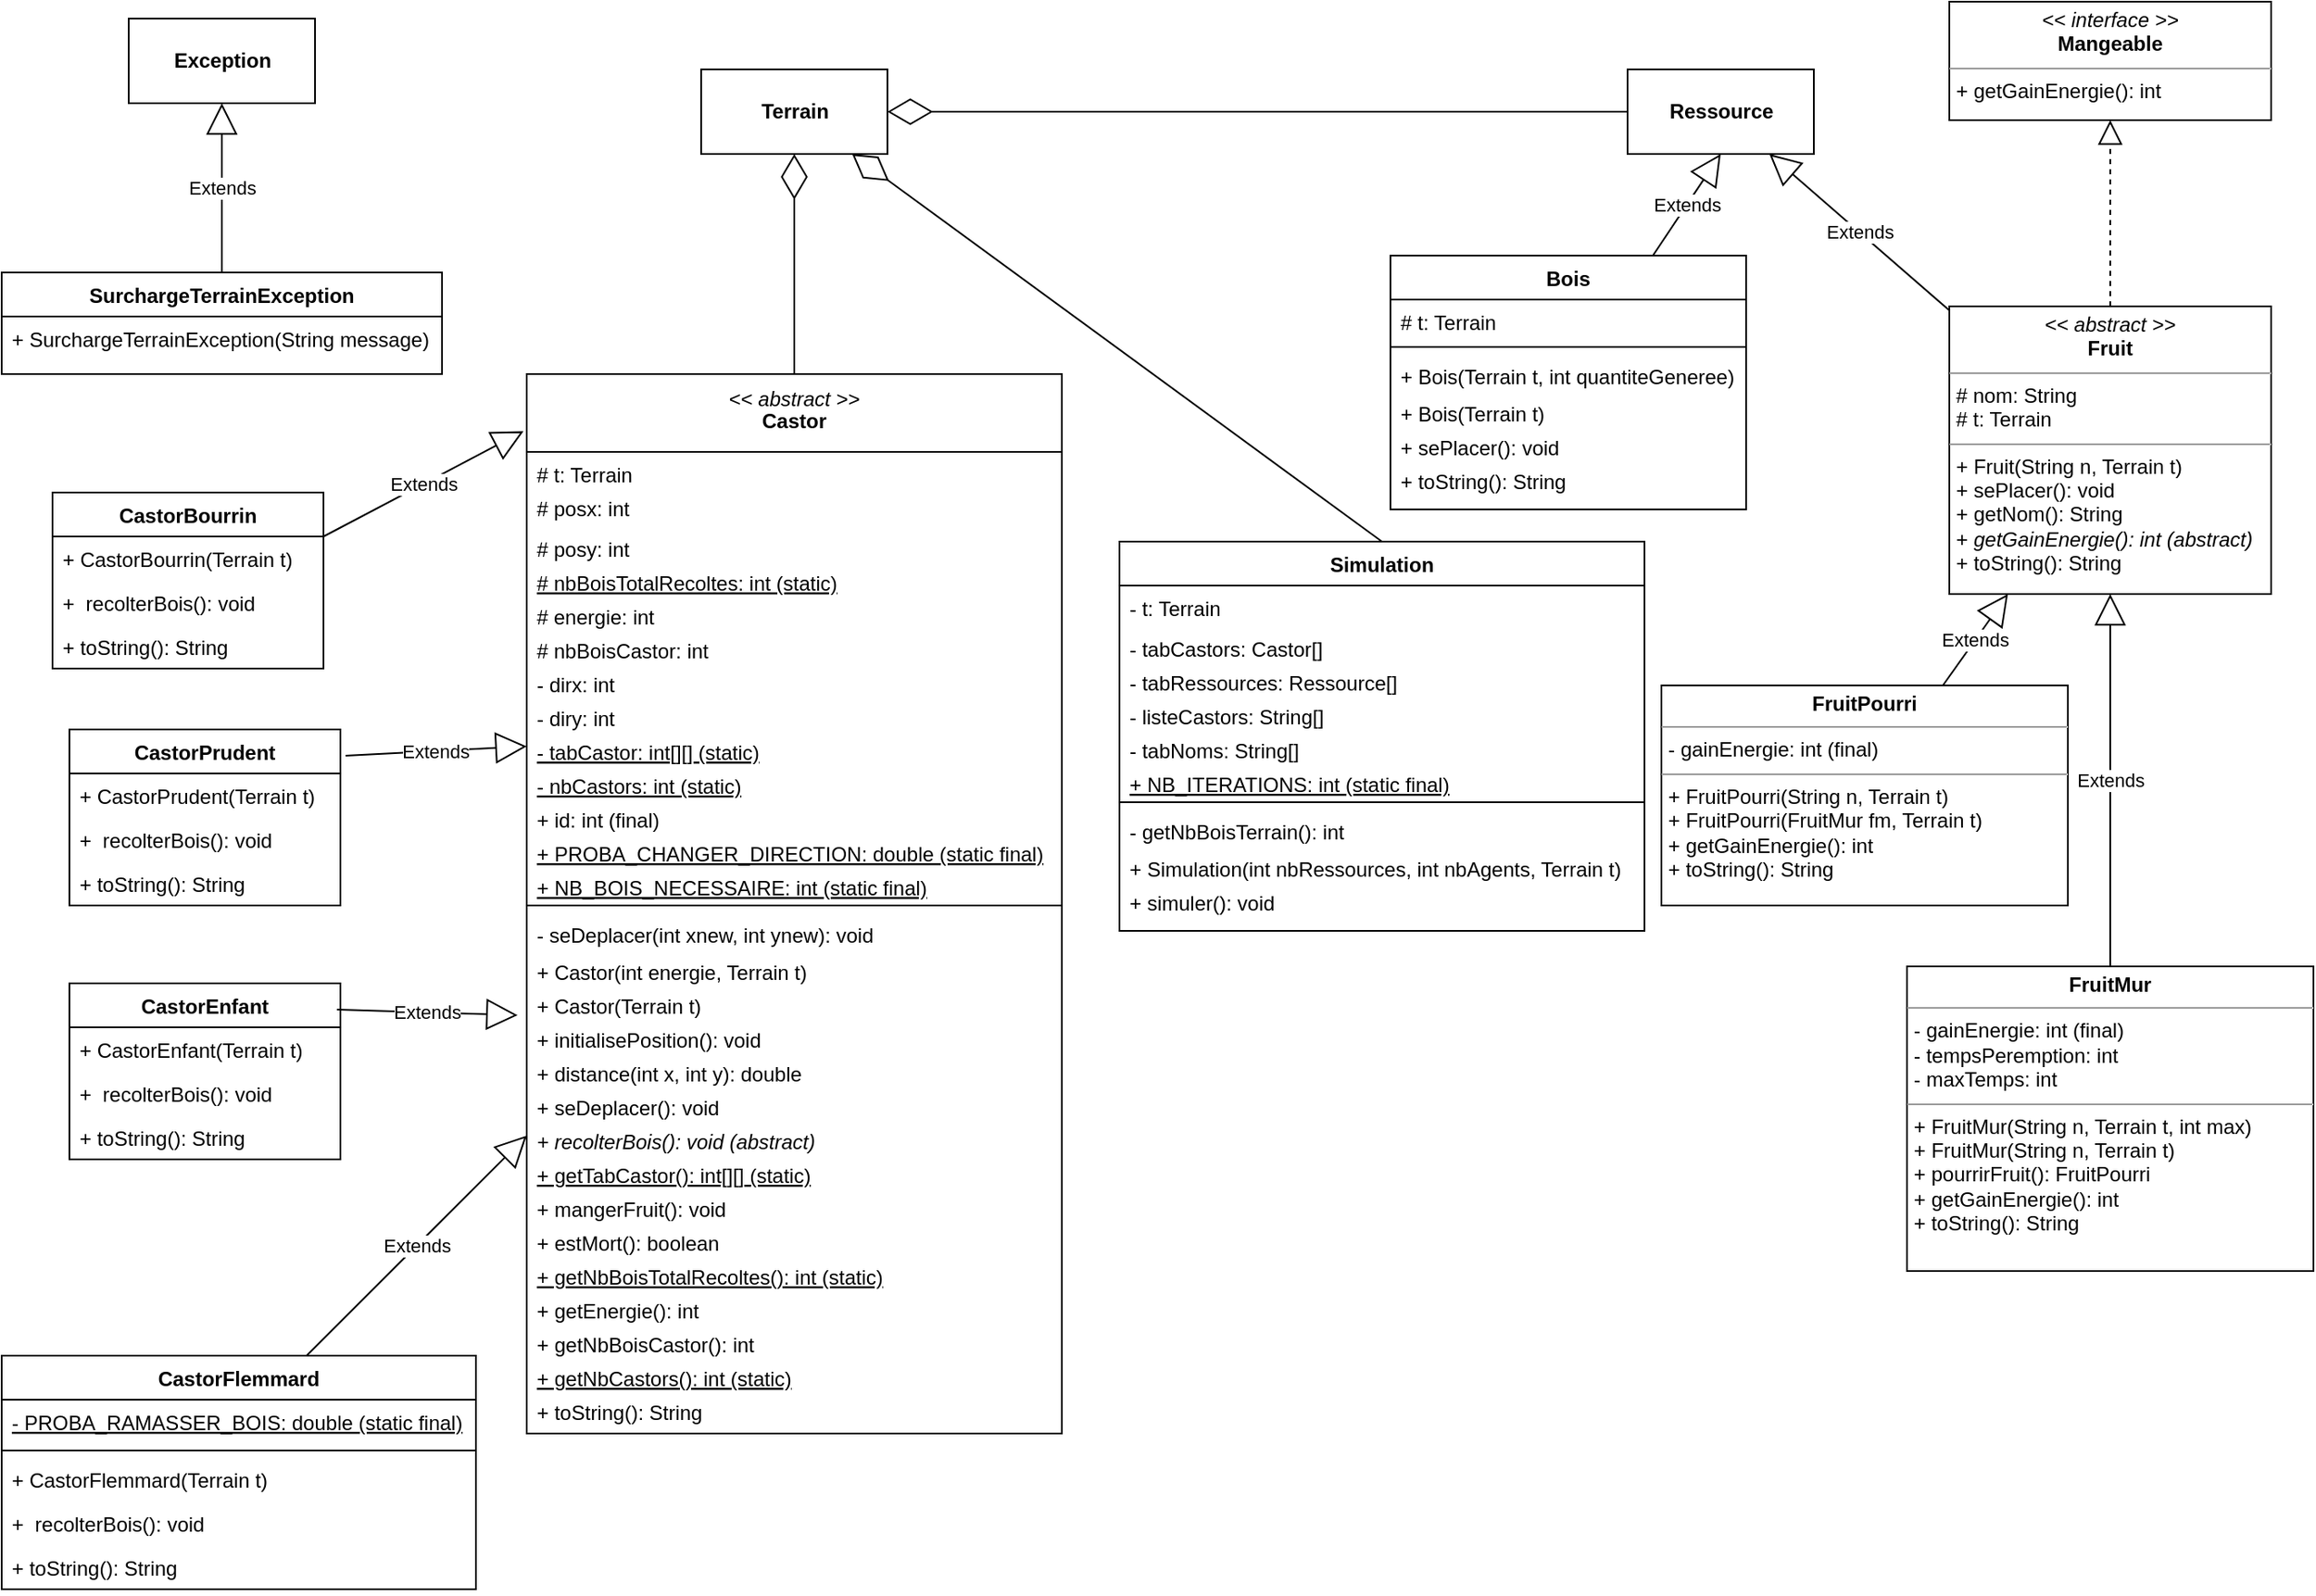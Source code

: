 <mxfile version="20.6.2" type="device"><diagram id="C5RBs43oDa-KdzZeNtuy" name="Page-1"><mxGraphModel dx="1977" dy="797" grid="1" gridSize="10" guides="1" tooltips="1" connect="1" arrows="1" fold="1" page="1" pageScale="1" pageWidth="827" pageHeight="1169" math="0" shadow="0"><root><mxCell id="WIyWlLk6GJQsqaUBKTNV-0"/><mxCell id="WIyWlLk6GJQsqaUBKTNV-1" parent="WIyWlLk6GJQsqaUBKTNV-0"/><mxCell id="1Zo0diz5R-fAuQn_fg98-1" value="&lt;b&gt;Terrain&lt;/b&gt;" style="html=1;" parent="WIyWlLk6GJQsqaUBKTNV-1" vertex="1"><mxGeometry x="433" y="90" width="110" height="50" as="geometry"/></mxCell><mxCell id="1Zo0diz5R-fAuQn_fg98-2" value="&lt;b&gt;Ressource&lt;/b&gt;" style="html=1;" parent="WIyWlLk6GJQsqaUBKTNV-1" vertex="1"><mxGeometry x="980" y="90" width="110" height="50" as="geometry"/></mxCell><mxCell id="1Zo0diz5R-fAuQn_fg98-3" value="&lt;b&gt;Exception&lt;/b&gt;" style="html=1;" parent="WIyWlLk6GJQsqaUBKTNV-1" vertex="1"><mxGeometry x="95" y="60" width="110" height="50" as="geometry"/></mxCell><mxCell id="1Zo0diz5R-fAuQn_fg98-5" value="SurchargeTerrainException" style="swimlane;fontStyle=1;align=center;verticalAlign=top;childLayout=stackLayout;horizontal=1;startSize=26;horizontalStack=0;resizeParent=1;resizeParentMax=0;resizeLast=0;collapsible=1;marginBottom=0;" parent="WIyWlLk6GJQsqaUBKTNV-1" vertex="1"><mxGeometry x="20" y="210" width="260" height="60" as="geometry"/></mxCell><mxCell id="1Zo0diz5R-fAuQn_fg98-8" value="+ SurchargeTerrainException(String message)" style="text;strokeColor=none;fillColor=none;align=left;verticalAlign=top;spacingLeft=4;spacingRight=4;overflow=hidden;rotatable=0;points=[[0,0.5],[1,0.5]];portConstraint=eastwest;" parent="1Zo0diz5R-fAuQn_fg98-5" vertex="1"><mxGeometry y="26" width="260" height="34" as="geometry"/></mxCell><mxCell id="1Zo0diz5R-fAuQn_fg98-9" value="Extends" style="endArrow=block;endSize=16;endFill=0;html=1;rounded=0;" parent="WIyWlLk6GJQsqaUBKTNV-1" target="1Zo0diz5R-fAuQn_fg98-3" edge="1"><mxGeometry width="160" relative="1" as="geometry"><mxPoint x="150" y="210" as="sourcePoint"/><mxPoint x="380" y="160" as="targetPoint"/></mxGeometry></mxCell><mxCell id="1Zo0diz5R-fAuQn_fg98-10" value="Castor" style="swimlane;fontStyle=1;align=center;verticalAlign=middle;childLayout=stackLayout;horizontal=1;startSize=46;horizontalStack=0;resizeParent=1;resizeParentMax=0;resizeLast=0;collapsible=1;marginBottom=0;fontSize=12;spacingTop=8;" parent="WIyWlLk6GJQsqaUBKTNV-1" vertex="1"><mxGeometry x="330" y="270" width="316" height="626" as="geometry"/></mxCell><mxCell id="1Zo0diz5R-fAuQn_fg98-19" value="# t: Terrain" style="text;strokeColor=none;fillColor=none;align=left;verticalAlign=top;spacingLeft=4;spacingRight=4;overflow=hidden;rotatable=0;points=[[0,0.5],[1,0.5]];portConstraint=eastwest;" parent="1Zo0diz5R-fAuQn_fg98-10" vertex="1"><mxGeometry y="46" width="316" height="20" as="geometry"/></mxCell><mxCell id="1Zo0diz5R-fAuQn_fg98-11" value="# posx: int" style="text;strokeColor=none;fillColor=none;align=left;verticalAlign=top;spacingLeft=4;spacingRight=4;overflow=hidden;rotatable=0;points=[[0,0.5],[1,0.5]];portConstraint=eastwest;" parent="1Zo0diz5R-fAuQn_fg98-10" vertex="1"><mxGeometry y="66" width="316" height="24" as="geometry"/></mxCell><mxCell id="1Zo0diz5R-fAuQn_fg98-14" value="# posy: int" style="text;strokeColor=none;fillColor=none;align=left;verticalAlign=top;spacingLeft=4;spacingRight=4;overflow=hidden;rotatable=0;points=[[0,0.5],[1,0.5]];portConstraint=eastwest;" parent="1Zo0diz5R-fAuQn_fg98-10" vertex="1"><mxGeometry y="90" width="316" height="20" as="geometry"/></mxCell><mxCell id="1Zo0diz5R-fAuQn_fg98-23" value="# nbBoisTotalRecoltes: int (static)" style="text;strokeColor=none;fillColor=none;align=left;verticalAlign=top;spacingLeft=4;spacingRight=4;overflow=hidden;rotatable=0;points=[[0,0.5],[1,0.5]];portConstraint=eastwest;fontStyle=4" parent="1Zo0diz5R-fAuQn_fg98-10" vertex="1"><mxGeometry y="110" width="316" height="20" as="geometry"/></mxCell><mxCell id="1Zo0diz5R-fAuQn_fg98-24" value="# energie: int" style="text;strokeColor=none;fillColor=none;align=left;verticalAlign=top;spacingLeft=4;spacingRight=4;overflow=hidden;rotatable=0;points=[[0,0.5],[1,0.5]];portConstraint=eastwest;" parent="1Zo0diz5R-fAuQn_fg98-10" vertex="1"><mxGeometry y="130" width="316" height="20" as="geometry"/></mxCell><mxCell id="1Zo0diz5R-fAuQn_fg98-25" value="# nbBoisCastor: int" style="text;strokeColor=none;fillColor=none;align=left;verticalAlign=top;spacingLeft=4;spacingRight=4;overflow=hidden;rotatable=0;points=[[0,0.5],[1,0.5]];portConstraint=eastwest;" parent="1Zo0diz5R-fAuQn_fg98-10" vertex="1"><mxGeometry y="150" width="316" height="20" as="geometry"/></mxCell><mxCell id="1Zo0diz5R-fAuQn_fg98-16" value="- dirx: int" style="text;strokeColor=none;fillColor=none;align=left;verticalAlign=top;spacingLeft=4;spacingRight=4;overflow=hidden;rotatable=0;points=[[0,0.5],[1,0.5]];portConstraint=eastwest;" parent="1Zo0diz5R-fAuQn_fg98-10" vertex="1"><mxGeometry y="170" width="316" height="20" as="geometry"/></mxCell><mxCell id="1Zo0diz5R-fAuQn_fg98-15" value="- diry: int" style="text;strokeColor=none;fillColor=none;align=left;verticalAlign=top;spacingLeft=4;spacingRight=4;overflow=hidden;rotatable=0;points=[[0,0.5],[1,0.5]];portConstraint=eastwest;" parent="1Zo0diz5R-fAuQn_fg98-10" vertex="1"><mxGeometry y="190" width="316" height="20" as="geometry"/></mxCell><mxCell id="1Zo0diz5R-fAuQn_fg98-20" value="- tabCastor: int[][] (static)" style="text;strokeColor=none;fillColor=none;align=left;verticalAlign=top;spacingLeft=4;spacingRight=4;overflow=hidden;rotatable=0;points=[[0,0.5],[1,0.5]];portConstraint=eastwest;fontStyle=4" parent="1Zo0diz5R-fAuQn_fg98-10" vertex="1"><mxGeometry y="210" width="316" height="20" as="geometry"/></mxCell><mxCell id="1Zo0diz5R-fAuQn_fg98-21" value="- nbCastors: int (static)" style="text;strokeColor=none;fillColor=none;align=left;verticalAlign=top;spacingLeft=4;spacingRight=4;overflow=hidden;rotatable=0;points=[[0,0.5],[1,0.5]];portConstraint=eastwest;fontStyle=4" parent="1Zo0diz5R-fAuQn_fg98-10" vertex="1"><mxGeometry y="230" width="316" height="20" as="geometry"/></mxCell><mxCell id="1Zo0diz5R-fAuQn_fg98-17" value="+ id: int (final)" style="text;strokeColor=none;fillColor=none;align=left;verticalAlign=top;spacingLeft=4;spacingRight=4;overflow=hidden;rotatable=0;points=[[0,0.5],[1,0.5]];portConstraint=eastwest;" parent="1Zo0diz5R-fAuQn_fg98-10" vertex="1"><mxGeometry y="250" width="316" height="20" as="geometry"/></mxCell><mxCell id="1Zo0diz5R-fAuQn_fg98-18" value="+ PROBA_CHANGER_DIRECTION: double (static final)" style="text;strokeColor=none;fillColor=none;align=left;verticalAlign=top;spacingLeft=4;spacingRight=4;overflow=hidden;rotatable=0;points=[[0,0.5],[1,0.5]];portConstraint=eastwest;fontStyle=4" parent="1Zo0diz5R-fAuQn_fg98-10" vertex="1"><mxGeometry y="270" width="316" height="20" as="geometry"/></mxCell><mxCell id="1Zo0diz5R-fAuQn_fg98-22" value="+ NB_BOIS_NECESSAIRE: int (static final)" style="text;strokeColor=none;fillColor=none;align=left;verticalAlign=top;spacingLeft=4;spacingRight=4;overflow=hidden;rotatable=0;points=[[0,0.5],[1,0.5]];portConstraint=eastwest;fontStyle=4" parent="1Zo0diz5R-fAuQn_fg98-10" vertex="1"><mxGeometry y="290" width="316" height="20" as="geometry"/></mxCell><mxCell id="1Zo0diz5R-fAuQn_fg98-12" value="" style="line;strokeWidth=1;fillColor=none;align=left;verticalAlign=middle;spacingTop=-1;spacingLeft=3;spacingRight=3;rotatable=0;labelPosition=right;points=[];portConstraint=eastwest;strokeColor=inherit;" parent="1Zo0diz5R-fAuQn_fg98-10" vertex="1"><mxGeometry y="310" width="316" height="8" as="geometry"/></mxCell><mxCell id="1Zo0diz5R-fAuQn_fg98-30" value="- seDeplacer(int xnew, int ynew): void" style="text;strokeColor=none;fillColor=none;align=left;verticalAlign=top;spacingLeft=4;spacingRight=4;overflow=hidden;rotatable=0;points=[[0,0.5],[1,0.5]];portConstraint=eastwest;" parent="1Zo0diz5R-fAuQn_fg98-10" vertex="1"><mxGeometry y="318" width="316" height="22" as="geometry"/></mxCell><mxCell id="1Zo0diz5R-fAuQn_fg98-13" value="+ Castor(int energie, Terrain t)" style="text;strokeColor=none;fillColor=none;align=left;verticalAlign=top;spacingLeft=4;spacingRight=4;overflow=hidden;rotatable=0;points=[[0,0.5],[1,0.5]];portConstraint=eastwest;" parent="1Zo0diz5R-fAuQn_fg98-10" vertex="1"><mxGeometry y="340" width="316" height="20" as="geometry"/></mxCell><mxCell id="1Zo0diz5R-fAuQn_fg98-26" value="+ Castor(Terrain t)" style="text;strokeColor=none;fillColor=none;align=left;verticalAlign=top;spacingLeft=4;spacingRight=4;overflow=hidden;rotatable=0;points=[[0,0.5],[1,0.5]];portConstraint=eastwest;" parent="1Zo0diz5R-fAuQn_fg98-10" vertex="1"><mxGeometry y="360" width="316" height="20" as="geometry"/></mxCell><mxCell id="1Zo0diz5R-fAuQn_fg98-27" value="+ initialisePosition(): void" style="text;strokeColor=none;fillColor=none;align=left;verticalAlign=top;spacingLeft=4;spacingRight=4;overflow=hidden;rotatable=0;points=[[0,0.5],[1,0.5]];portConstraint=eastwest;" parent="1Zo0diz5R-fAuQn_fg98-10" vertex="1"><mxGeometry y="380" width="316" height="20" as="geometry"/></mxCell><mxCell id="1Zo0diz5R-fAuQn_fg98-28" value="+ distance(int x, int y): double" style="text;strokeColor=none;fillColor=none;align=left;verticalAlign=top;spacingLeft=4;spacingRight=4;overflow=hidden;rotatable=0;points=[[0,0.5],[1,0.5]];portConstraint=eastwest;" parent="1Zo0diz5R-fAuQn_fg98-10" vertex="1"><mxGeometry y="400" width="316" height="20" as="geometry"/></mxCell><mxCell id="1Zo0diz5R-fAuQn_fg98-29" value="+ seDeplacer(): void" style="text;strokeColor=none;fillColor=none;align=left;verticalAlign=top;spacingLeft=4;spacingRight=4;overflow=hidden;rotatable=0;points=[[0,0.5],[1,0.5]];portConstraint=eastwest;" parent="1Zo0diz5R-fAuQn_fg98-10" vertex="1"><mxGeometry y="420" width="316" height="20" as="geometry"/></mxCell><mxCell id="1Zo0diz5R-fAuQn_fg98-31" value="+ recolterBois(): void (abstract)" style="text;strokeColor=none;fillColor=none;align=left;verticalAlign=top;spacingLeft=4;spacingRight=4;overflow=hidden;rotatable=0;points=[[0,0.5],[1,0.5]];portConstraint=eastwest;fontStyle=2" parent="1Zo0diz5R-fAuQn_fg98-10" vertex="1"><mxGeometry y="440" width="316" height="20" as="geometry"/></mxCell><mxCell id="1Zo0diz5R-fAuQn_fg98-33" value="+ getTabCastor(): int[][] (static)" style="text;strokeColor=none;fillColor=none;align=left;verticalAlign=top;spacingLeft=4;spacingRight=4;overflow=hidden;rotatable=0;points=[[0,0.5],[1,0.5]];portConstraint=eastwest;fontStyle=4" parent="1Zo0diz5R-fAuQn_fg98-10" vertex="1"><mxGeometry y="460" width="316" height="20" as="geometry"/></mxCell><mxCell id="1Zo0diz5R-fAuQn_fg98-34" value="+ mangerFruit(): void" style="text;strokeColor=none;fillColor=none;align=left;verticalAlign=top;spacingLeft=4;spacingRight=4;overflow=hidden;rotatable=0;points=[[0,0.5],[1,0.5]];portConstraint=eastwest;" parent="1Zo0diz5R-fAuQn_fg98-10" vertex="1"><mxGeometry y="480" width="316" height="20" as="geometry"/></mxCell><mxCell id="1Zo0diz5R-fAuQn_fg98-35" value="+ estMort(): boolean" style="text;strokeColor=none;fillColor=none;align=left;verticalAlign=top;spacingLeft=4;spacingRight=4;overflow=hidden;rotatable=0;points=[[0,0.5],[1,0.5]];portConstraint=eastwest;" parent="1Zo0diz5R-fAuQn_fg98-10" vertex="1"><mxGeometry y="500" width="316" height="20" as="geometry"/></mxCell><mxCell id="1Zo0diz5R-fAuQn_fg98-36" value="+ getNbBoisTotalRecoltes(): int (static)" style="text;strokeColor=none;fillColor=none;align=left;verticalAlign=top;spacingLeft=4;spacingRight=4;overflow=hidden;rotatable=0;points=[[0,0.5],[1,0.5]];portConstraint=eastwest;fontStyle=4" parent="1Zo0diz5R-fAuQn_fg98-10" vertex="1"><mxGeometry y="520" width="316" height="20" as="geometry"/></mxCell><mxCell id="1Zo0diz5R-fAuQn_fg98-37" value="+ getEnergie(): int" style="text;strokeColor=none;fillColor=none;align=left;verticalAlign=top;spacingLeft=4;spacingRight=4;overflow=hidden;rotatable=0;points=[[0,0.5],[1,0.5]];portConstraint=eastwest;" parent="1Zo0diz5R-fAuQn_fg98-10" vertex="1"><mxGeometry y="540" width="316" height="20" as="geometry"/></mxCell><mxCell id="1Zo0diz5R-fAuQn_fg98-38" value="+ getNbBoisCastor(): int" style="text;strokeColor=none;fillColor=none;align=left;verticalAlign=top;spacingLeft=4;spacingRight=4;overflow=hidden;rotatable=0;points=[[0,0.5],[1,0.5]];portConstraint=eastwest;" parent="1Zo0diz5R-fAuQn_fg98-10" vertex="1"><mxGeometry y="560" width="316" height="20" as="geometry"/></mxCell><mxCell id="1Zo0diz5R-fAuQn_fg98-39" value="+ getNbCastors(): int (static)" style="text;strokeColor=none;fillColor=none;align=left;verticalAlign=top;spacingLeft=4;spacingRight=4;overflow=hidden;rotatable=0;points=[[0,0.5],[1,0.5]];portConstraint=eastwest;fontStyle=4" parent="1Zo0diz5R-fAuQn_fg98-10" vertex="1"><mxGeometry y="580" width="316" height="20" as="geometry"/></mxCell><mxCell id="1Zo0diz5R-fAuQn_fg98-40" value="+ toString(): String" style="text;strokeColor=none;fillColor=none;align=left;verticalAlign=top;spacingLeft=4;spacingRight=4;overflow=hidden;rotatable=0;points=[[0,0.5],[1,0.5]];portConstraint=eastwest;" parent="1Zo0diz5R-fAuQn_fg98-10" vertex="1"><mxGeometry y="600" width="316" height="26" as="geometry"/></mxCell><mxCell id="1Zo0diz5R-fAuQn_fg98-41" value="" style="endArrow=diamondThin;endFill=0;endSize=24;html=1;rounded=0;exitX=0.5;exitY=0;exitDx=0;exitDy=0;" parent="WIyWlLk6GJQsqaUBKTNV-1" source="1Zo0diz5R-fAuQn_fg98-10" target="1Zo0diz5R-fAuQn_fg98-1" edge="1"><mxGeometry width="160" relative="1" as="geometry"><mxPoint x="240" y="290" as="sourcePoint"/><mxPoint x="380" y="240" as="targetPoint"/></mxGeometry></mxCell><mxCell id="1Zo0diz5R-fAuQn_fg98-42" value="" style="endArrow=diamondThin;endFill=0;endSize=24;html=1;rounded=0;entryX=1;entryY=0.5;entryDx=0;entryDy=0;exitX=0;exitY=0.5;exitDx=0;exitDy=0;" parent="WIyWlLk6GJQsqaUBKTNV-1" source="1Zo0diz5R-fAuQn_fg98-2" target="1Zo0diz5R-fAuQn_fg98-1" edge="1"><mxGeometry width="160" relative="1" as="geometry"><mxPoint x="240" y="290" as="sourcePoint"/><mxPoint x="400" y="290" as="targetPoint"/></mxGeometry></mxCell><mxCell id="1Zo0diz5R-fAuQn_fg98-43" value="CastorBourrin" style="swimlane;fontStyle=1;align=center;verticalAlign=top;childLayout=stackLayout;horizontal=1;startSize=26;horizontalStack=0;resizeParent=1;resizeParentMax=0;resizeLast=0;collapsible=1;marginBottom=0;" parent="WIyWlLk6GJQsqaUBKTNV-1" vertex="1"><mxGeometry x="50" y="340" width="160" height="104" as="geometry"/></mxCell><mxCell id="1Zo0diz5R-fAuQn_fg98-46" value="+ CastorBourrin(Terrain t)" style="text;strokeColor=none;fillColor=none;align=left;verticalAlign=top;spacingLeft=4;spacingRight=4;overflow=hidden;rotatable=0;points=[[0,0.5],[1,0.5]];portConstraint=eastwest;" parent="1Zo0diz5R-fAuQn_fg98-43" vertex="1"><mxGeometry y="26" width="160" height="26" as="geometry"/></mxCell><mxCell id="6KdmG15Sy4bw0DYWTzus-16" value="+  recolterBois(): void" style="text;strokeColor=none;fillColor=none;align=left;verticalAlign=top;spacingLeft=4;spacingRight=4;overflow=hidden;rotatable=0;points=[[0,0.5],[1,0.5]];portConstraint=eastwest;" vertex="1" parent="1Zo0diz5R-fAuQn_fg98-43"><mxGeometry y="52" width="160" height="26" as="geometry"/></mxCell><mxCell id="6KdmG15Sy4bw0DYWTzus-17" value="+ toString(): String" style="text;strokeColor=none;fillColor=none;align=left;verticalAlign=top;spacingLeft=4;spacingRight=4;overflow=hidden;rotatable=0;points=[[0,0.5],[1,0.5]];portConstraint=eastwest;" vertex="1" parent="1Zo0diz5R-fAuQn_fg98-43"><mxGeometry y="78" width="160" height="26" as="geometry"/></mxCell><mxCell id="1Zo0diz5R-fAuQn_fg98-47" value="CastorPrudent" style="swimlane;fontStyle=1;align=center;verticalAlign=top;childLayout=stackLayout;horizontal=1;startSize=26;horizontalStack=0;resizeParent=1;resizeParentMax=0;resizeLast=0;collapsible=1;marginBottom=0;" parent="WIyWlLk6GJQsqaUBKTNV-1" vertex="1"><mxGeometry x="60" y="480" width="160" height="104" as="geometry"/></mxCell><mxCell id="1Zo0diz5R-fAuQn_fg98-50" value="+ CastorPrudent(Terrain t)" style="text;strokeColor=none;fillColor=none;align=left;verticalAlign=top;spacingLeft=4;spacingRight=4;overflow=hidden;rotatable=0;points=[[0,0.5],[1,0.5]];portConstraint=eastwest;" parent="1Zo0diz5R-fAuQn_fg98-47" vertex="1"><mxGeometry y="26" width="160" height="26" as="geometry"/></mxCell><mxCell id="6KdmG15Sy4bw0DYWTzus-19" value="+  recolterBois(): void" style="text;strokeColor=none;fillColor=none;align=left;verticalAlign=top;spacingLeft=4;spacingRight=4;overflow=hidden;rotatable=0;points=[[0,0.5],[1,0.5]];portConstraint=eastwest;" vertex="1" parent="1Zo0diz5R-fAuQn_fg98-47"><mxGeometry y="52" width="160" height="26" as="geometry"/></mxCell><mxCell id="6KdmG15Sy4bw0DYWTzus-20" value="+ toString(): String" style="text;strokeColor=none;fillColor=none;align=left;verticalAlign=top;spacingLeft=4;spacingRight=4;overflow=hidden;rotatable=0;points=[[0,0.5],[1,0.5]];portConstraint=eastwest;" vertex="1" parent="1Zo0diz5R-fAuQn_fg98-47"><mxGeometry y="78" width="160" height="26" as="geometry"/></mxCell><mxCell id="1Zo0diz5R-fAuQn_fg98-51" value="CastorFlemmard" style="swimlane;fontStyle=1;align=center;verticalAlign=top;childLayout=stackLayout;horizontal=1;startSize=26;horizontalStack=0;resizeParent=1;resizeParentMax=0;resizeLast=0;collapsible=1;marginBottom=0;" parent="WIyWlLk6GJQsqaUBKTNV-1" vertex="1"><mxGeometry x="20" y="850" width="280" height="138" as="geometry"/></mxCell><mxCell id="1Zo0diz5R-fAuQn_fg98-52" value="- PROBA_RAMASSER_BOIS: double (static final)" style="text;strokeColor=none;fillColor=none;align=left;verticalAlign=top;spacingLeft=4;spacingRight=4;overflow=hidden;rotatable=0;points=[[0,0.5],[1,0.5]];portConstraint=eastwest;fontStyle=4" parent="1Zo0diz5R-fAuQn_fg98-51" vertex="1"><mxGeometry y="26" width="280" height="26" as="geometry"/></mxCell><mxCell id="1Zo0diz5R-fAuQn_fg98-53" value="" style="line;strokeWidth=1;fillColor=none;align=left;verticalAlign=middle;spacingTop=-1;spacingLeft=3;spacingRight=3;rotatable=0;labelPosition=right;points=[];portConstraint=eastwest;strokeColor=inherit;" parent="1Zo0diz5R-fAuQn_fg98-51" vertex="1"><mxGeometry y="52" width="280" height="8" as="geometry"/></mxCell><mxCell id="1Zo0diz5R-fAuQn_fg98-54" value="+ CastorFlemmard(Terrain t)" style="text;strokeColor=none;fillColor=none;align=left;verticalAlign=top;spacingLeft=4;spacingRight=4;overflow=hidden;rotatable=0;points=[[0,0.5],[1,0.5]];portConstraint=eastwest;" parent="1Zo0diz5R-fAuQn_fg98-51" vertex="1"><mxGeometry y="60" width="280" height="26" as="geometry"/></mxCell><mxCell id="6KdmG15Sy4bw0DYWTzus-22" value="+  recolterBois(): void" style="text;strokeColor=none;fillColor=none;align=left;verticalAlign=top;spacingLeft=4;spacingRight=4;overflow=hidden;rotatable=0;points=[[0,0.5],[1,0.5]];portConstraint=eastwest;" vertex="1" parent="1Zo0diz5R-fAuQn_fg98-51"><mxGeometry y="86" width="280" height="26" as="geometry"/></mxCell><mxCell id="6KdmG15Sy4bw0DYWTzus-23" value="+ toString(): String" style="text;strokeColor=none;fillColor=none;align=left;verticalAlign=top;spacingLeft=4;spacingRight=4;overflow=hidden;rotatable=0;points=[[0,0.5],[1,0.5]];portConstraint=eastwest;" vertex="1" parent="1Zo0diz5R-fAuQn_fg98-51"><mxGeometry y="112" width="280" height="26" as="geometry"/></mxCell><mxCell id="1Zo0diz5R-fAuQn_fg98-55" value="CastorEnfant" style="swimlane;fontStyle=1;align=center;verticalAlign=top;childLayout=stackLayout;horizontal=1;startSize=26;horizontalStack=0;resizeParent=1;resizeParentMax=0;resizeLast=0;collapsible=1;marginBottom=0;" parent="WIyWlLk6GJQsqaUBKTNV-1" vertex="1"><mxGeometry x="60" y="630" width="160" height="104" as="geometry"/></mxCell><mxCell id="1Zo0diz5R-fAuQn_fg98-58" value="+ CastorEnfant(Terrain t)" style="text;strokeColor=none;fillColor=none;align=left;verticalAlign=top;spacingLeft=4;spacingRight=4;overflow=hidden;rotatable=0;points=[[0,0.5],[1,0.5]];portConstraint=eastwest;" parent="1Zo0diz5R-fAuQn_fg98-55" vertex="1"><mxGeometry y="26" width="160" height="26" as="geometry"/></mxCell><mxCell id="6KdmG15Sy4bw0DYWTzus-24" value="+  recolterBois(): void" style="text;strokeColor=none;fillColor=none;align=left;verticalAlign=top;spacingLeft=4;spacingRight=4;overflow=hidden;rotatable=0;points=[[0,0.5],[1,0.5]];portConstraint=eastwest;" vertex="1" parent="1Zo0diz5R-fAuQn_fg98-55"><mxGeometry y="52" width="160" height="26" as="geometry"/></mxCell><mxCell id="6KdmG15Sy4bw0DYWTzus-25" value="+ toString(): String" style="text;strokeColor=none;fillColor=none;align=left;verticalAlign=top;spacingLeft=4;spacingRight=4;overflow=hidden;rotatable=0;points=[[0,0.5],[1,0.5]];portConstraint=eastwest;" vertex="1" parent="1Zo0diz5R-fAuQn_fg98-55"><mxGeometry y="78" width="160" height="26" as="geometry"/></mxCell><mxCell id="1Zo0diz5R-fAuQn_fg98-59" value="Extends" style="endArrow=block;endSize=16;endFill=0;html=1;rounded=0;exitX=1;exitY=0.25;exitDx=0;exitDy=0;entryX=-0.006;entryY=0.054;entryDx=0;entryDy=0;entryPerimeter=0;" parent="WIyWlLk6GJQsqaUBKTNV-1" source="1Zo0diz5R-fAuQn_fg98-43" edge="1" target="1Zo0diz5R-fAuQn_fg98-10"><mxGeometry width="160" relative="1" as="geometry"><mxPoint x="370" y="990" as="sourcePoint"/><mxPoint x="330" y="1050" as="targetPoint"/></mxGeometry></mxCell><mxCell id="1Zo0diz5R-fAuQn_fg98-60" value="Extends" style="endArrow=block;endSize=16;endFill=0;html=1;rounded=0;exitX=1.019;exitY=0.149;exitDx=0;exitDy=0;entryX=0;entryY=0.5;entryDx=0;entryDy=0;exitPerimeter=0;" parent="WIyWlLk6GJQsqaUBKTNV-1" source="1Zo0diz5R-fAuQn_fg98-47" target="1Zo0diz5R-fAuQn_fg98-20" edge="1"><mxGeometry width="160" relative="1" as="geometry"><mxPoint x="370" y="990" as="sourcePoint"/><mxPoint x="530" y="990" as="targetPoint"/></mxGeometry></mxCell><mxCell id="1Zo0diz5R-fAuQn_fg98-61" value="Extends" style="endArrow=block;endSize=16;endFill=0;html=1;rounded=0;entryX=0;entryY=0.5;entryDx=0;entryDy=0;exitX=0.643;exitY=0;exitDx=0;exitDy=0;exitPerimeter=0;" parent="WIyWlLk6GJQsqaUBKTNV-1" source="1Zo0diz5R-fAuQn_fg98-51" target="1Zo0diz5R-fAuQn_fg98-31" edge="1"><mxGeometry width="160" relative="1" as="geometry"><mxPoint x="300" y="910" as="sourcePoint"/><mxPoint x="530" y="990" as="targetPoint"/></mxGeometry></mxCell><mxCell id="1Zo0diz5R-fAuQn_fg98-62" value="Extends" style="endArrow=block;endSize=16;endFill=0;html=1;rounded=0;exitX=0.987;exitY=0.149;exitDx=0;exitDy=0;exitPerimeter=0;entryX=-0.017;entryY=-0.058;entryDx=0;entryDy=0;entryPerimeter=0;" parent="WIyWlLk6GJQsqaUBKTNV-1" source="1Zo0diz5R-fAuQn_fg98-55" target="1Zo0diz5R-fAuQn_fg98-27" edge="1"><mxGeometry width="160" relative="1" as="geometry"><mxPoint x="370" y="990" as="sourcePoint"/><mxPoint x="530" y="990" as="targetPoint"/></mxGeometry></mxCell><mxCell id="1Zo0diz5R-fAuQn_fg98-65" value="&lt;p style=&quot;margin:0px;margin-top:4px;text-align:center;&quot;&gt;&lt;i&gt;&amp;lt;&amp;lt; abstract &amp;gt;&amp;gt;&lt;/i&gt;&lt;br&gt;&lt;b&gt;Fruit&lt;/b&gt;&lt;/p&gt;&lt;hr size=&quot;1&quot;&gt;&lt;p style=&quot;margin:0px;margin-left:4px;&quot;&gt;# nom: String&lt;br&gt;# t: Terrain&lt;/p&gt;&lt;hr size=&quot;1&quot;&gt;&lt;p style=&quot;margin:0px;margin-left:4px;&quot;&gt;+ Fruit(String n, Terrain t)&lt;br&gt;+ sePlacer(): void&lt;/p&gt;&lt;p style=&quot;margin:0px;margin-left:4px;&quot;&gt;+ getNom(): String&lt;/p&gt;&lt;p style=&quot;margin:0px;margin-left:4px;&quot;&gt;+&amp;nbsp;&lt;i&gt;getGainEnergie(): int (abstract)&lt;/i&gt;&lt;/p&gt;&lt;p style=&quot;margin:0px;margin-left:4px;&quot;&gt;+ toString(): String&lt;i&gt;&lt;br&gt;&lt;/i&gt;&lt;/p&gt;" style="verticalAlign=top;align=left;overflow=fill;fontSize=12;fontFamily=Helvetica;html=1;" parent="WIyWlLk6GJQsqaUBKTNV-1" vertex="1"><mxGeometry x="1170" y="230" width="190" height="170" as="geometry"/></mxCell><mxCell id="1Zo0diz5R-fAuQn_fg98-67" value="&lt;p style=&quot;margin:0px;margin-top:4px;text-align:center;&quot;&gt;&lt;b&gt;FruitMur&lt;/b&gt;&lt;/p&gt;&lt;hr size=&quot;1&quot;&gt;&lt;p style=&quot;margin:0px;margin-left:4px;&quot;&gt;-&amp;nbsp;gainEnergie: int (final)&lt;/p&gt;&lt;p style=&quot;margin:0px;margin-left:4px;&quot;&gt;-&amp;nbsp;tempsPeremption: int&lt;br&gt;&lt;/p&gt;&lt;p style=&quot;margin:0px;margin-left:4px;&quot;&gt;- maxTemps: int&lt;br&gt;&lt;/p&gt;&lt;hr size=&quot;1&quot;&gt;&lt;p style=&quot;margin:0px;margin-left:4px;&quot;&gt;+ FruitMur(String n, Terrain t, int max)&lt;/p&gt;&lt;p style=&quot;margin:0px;margin-left:4px;&quot;&gt;+&amp;nbsp;FruitMur(String n, Terrain t)&lt;/p&gt;&lt;p style=&quot;margin:0px;margin-left:4px;&quot;&gt;+&amp;nbsp;pourrirFruit(): FruitPourri&lt;/p&gt;&lt;p style=&quot;margin:0px;margin-left:4px;&quot;&gt;+&amp;nbsp;getGainEnergie(): int&lt;/p&gt;&lt;p style=&quot;margin:0px;margin-left:4px;&quot;&gt;+ toString(): String&lt;/p&gt;" style="verticalAlign=top;align=left;overflow=fill;fontSize=12;fontFamily=Helvetica;html=1;" parent="WIyWlLk6GJQsqaUBKTNV-1" vertex="1"><mxGeometry x="1145" y="620" width="240" height="180" as="geometry"/></mxCell><mxCell id="1Zo0diz5R-fAuQn_fg98-68" value="&lt;p style=&quot;margin:0px;margin-top:4px;text-align:center;&quot;&gt;&lt;i&gt;&amp;lt;&amp;lt; interface &amp;gt;&amp;gt;&lt;/i&gt;&lt;br&gt;&lt;b&gt;Mangeable&lt;/b&gt;&lt;/p&gt;&lt;hr size=&quot;1&quot;&gt;&lt;p style=&quot;margin:0px;margin-left:4px;&quot;&gt;+&amp;nbsp;getGainEnergie(): int&lt;br&gt;&lt;/p&gt;" style="verticalAlign=top;align=left;overflow=fill;fontSize=12;fontFamily=Helvetica;html=1;" parent="WIyWlLk6GJQsqaUBKTNV-1" vertex="1"><mxGeometry x="1170" y="50" width="190" height="70" as="geometry"/></mxCell><mxCell id="1Zo0diz5R-fAuQn_fg98-69" value="" style="endArrow=block;dashed=1;endFill=0;endSize=12;html=1;rounded=0;" parent="WIyWlLk6GJQsqaUBKTNV-1" source="1Zo0diz5R-fAuQn_fg98-65" target="1Zo0diz5R-fAuQn_fg98-68" edge="1"><mxGeometry width="160" relative="1" as="geometry"><mxPoint x="960" y="230" as="sourcePoint"/><mxPoint x="1120" y="230" as="targetPoint"/></mxGeometry></mxCell><mxCell id="1Zo0diz5R-fAuQn_fg98-70" value="Extends" style="endArrow=block;endSize=16;endFill=0;html=1;rounded=0;" parent="WIyWlLk6GJQsqaUBKTNV-1" source="6KdmG15Sy4bw0DYWTzus-27" target="1Zo0diz5R-fAuQn_fg98-65" edge="1"><mxGeometry width="160" relative="1" as="geometry"><mxPoint x="1187" y="450" as="sourcePoint"/><mxPoint x="1120" y="290" as="targetPoint"/></mxGeometry></mxCell><mxCell id="1Zo0diz5R-fAuQn_fg98-71" value="Extends" style="endArrow=block;endSize=16;endFill=0;html=1;rounded=0;" parent="WIyWlLk6GJQsqaUBKTNV-1" source="1Zo0diz5R-fAuQn_fg98-67" target="1Zo0diz5R-fAuQn_fg98-65" edge="1"><mxGeometry width="160" relative="1" as="geometry"><mxPoint x="960" y="290" as="sourcePoint"/><mxPoint x="1120" y="290" as="targetPoint"/></mxGeometry></mxCell><mxCell id="1Zo0diz5R-fAuQn_fg98-72" value="Extends" style="endArrow=block;endSize=16;endFill=0;html=1;rounded=0;entryX=0.5;entryY=1;entryDx=0;entryDy=0;" parent="WIyWlLk6GJQsqaUBKTNV-1" source="6KdmG15Sy4bw0DYWTzus-2" target="1Zo0diz5R-fAuQn_fg98-2" edge="1"><mxGeometry width="160" relative="1" as="geometry"><mxPoint x="1045.645" y="250" as="sourcePoint"/><mxPoint x="1000" y="410" as="targetPoint"/></mxGeometry></mxCell><mxCell id="1Zo0diz5R-fAuQn_fg98-73" value="Extends" style="endArrow=block;endSize=16;endFill=0;html=1;rounded=0;" parent="WIyWlLk6GJQsqaUBKTNV-1" source="1Zo0diz5R-fAuQn_fg98-65" target="1Zo0diz5R-fAuQn_fg98-2" edge="1"><mxGeometry width="160" relative="1" as="geometry"><mxPoint x="840" y="410" as="sourcePoint"/><mxPoint x="1000" y="410" as="targetPoint"/></mxGeometry></mxCell><mxCell id="1Zo0diz5R-fAuQn_fg98-78" value="Simulation" style="swimlane;fontStyle=1;align=center;verticalAlign=top;childLayout=stackLayout;horizontal=1;startSize=26;horizontalStack=0;resizeParent=1;resizeParentMax=0;resizeLast=0;collapsible=1;marginBottom=0;" parent="WIyWlLk6GJQsqaUBKTNV-1" vertex="1"><mxGeometry x="680" y="369" width="310" height="230" as="geometry"/></mxCell><mxCell id="1Zo0diz5R-fAuQn_fg98-87" value="- t: Terrain" style="text;strokeColor=none;fillColor=none;align=left;verticalAlign=top;spacingLeft=4;spacingRight=4;overflow=hidden;rotatable=0;points=[[0,0.5],[1,0.5]];portConstraint=eastwest;" parent="1Zo0diz5R-fAuQn_fg98-78" vertex="1"><mxGeometry y="26" width="310" height="24" as="geometry"/></mxCell><mxCell id="1Zo0diz5R-fAuQn_fg98-88" value="- tabCastors: Castor[]" style="text;strokeColor=none;fillColor=none;align=left;verticalAlign=top;spacingLeft=4;spacingRight=4;overflow=hidden;rotatable=0;points=[[0,0.5],[1,0.5]];portConstraint=eastwest;" parent="1Zo0diz5R-fAuQn_fg98-78" vertex="1"><mxGeometry y="50" width="310" height="20" as="geometry"/></mxCell><mxCell id="1Zo0diz5R-fAuQn_fg98-89" value="- tabRessources: Ressource[]" style="text;strokeColor=none;fillColor=none;align=left;verticalAlign=top;spacingLeft=4;spacingRight=4;overflow=hidden;rotatable=0;points=[[0,0.5],[1,0.5]];portConstraint=eastwest;" parent="1Zo0diz5R-fAuQn_fg98-78" vertex="1"><mxGeometry y="70" width="310" height="20" as="geometry"/></mxCell><mxCell id="1Zo0diz5R-fAuQn_fg98-91" value="- listeCastors: String[]" style="text;strokeColor=none;fillColor=none;align=left;verticalAlign=top;spacingLeft=4;spacingRight=4;overflow=hidden;rotatable=0;points=[[0,0.5],[1,0.5]];portConstraint=eastwest;" parent="1Zo0diz5R-fAuQn_fg98-78" vertex="1"><mxGeometry y="90" width="310" height="20" as="geometry"/></mxCell><mxCell id="3ij7Yklg7UNPWCH6RRve-0" value="- tabNoms: String[]" style="text;strokeColor=none;fillColor=none;align=left;verticalAlign=top;spacingLeft=4;spacingRight=4;overflow=hidden;rotatable=0;points=[[0,0.5],[1,0.5]];portConstraint=eastwest;" parent="1Zo0diz5R-fAuQn_fg98-78" vertex="1"><mxGeometry y="110" width="310" height="20" as="geometry"/></mxCell><mxCell id="1Zo0diz5R-fAuQn_fg98-90" value="+ NB_ITERATIONS: int (static final)" style="text;strokeColor=none;fillColor=none;align=left;verticalAlign=top;spacingLeft=4;spacingRight=4;overflow=hidden;rotatable=0;points=[[0,0.5],[1,0.5]];portConstraint=eastwest;fontStyle=4" parent="1Zo0diz5R-fAuQn_fg98-78" vertex="1"><mxGeometry y="130" width="310" height="20" as="geometry"/></mxCell><mxCell id="1Zo0diz5R-fAuQn_fg98-80" value="" style="line;strokeWidth=1;fillColor=none;align=left;verticalAlign=middle;spacingTop=-1;spacingLeft=3;spacingRight=3;rotatable=0;labelPosition=right;points=[];portConstraint=eastwest;strokeColor=inherit;" parent="1Zo0diz5R-fAuQn_fg98-78" vertex="1"><mxGeometry y="150" width="310" height="8" as="geometry"/></mxCell><mxCell id="3ij7Yklg7UNPWCH6RRve-1" value="- getNbBoisTerrain(): int" style="text;strokeColor=none;fillColor=none;align=left;verticalAlign=top;spacingLeft=4;spacingRight=4;overflow=hidden;rotatable=0;points=[[0,0.5],[1,0.5]];portConstraint=eastwest;" parent="1Zo0diz5R-fAuQn_fg98-78" vertex="1"><mxGeometry y="158" width="310" height="22" as="geometry"/></mxCell><mxCell id="1Zo0diz5R-fAuQn_fg98-81" value="+ Simulation(int nbRessources, int nbAgents, Terrain t)" style="text;strokeColor=none;fillColor=none;align=left;verticalAlign=top;spacingLeft=4;spacingRight=4;overflow=hidden;rotatable=0;points=[[0,0.5],[1,0.5]];portConstraint=eastwest;" parent="1Zo0diz5R-fAuQn_fg98-78" vertex="1"><mxGeometry y="180" width="310" height="20" as="geometry"/></mxCell><mxCell id="3ij7Yklg7UNPWCH6RRve-2" value="+ simuler(): void" style="text;strokeColor=none;fillColor=none;align=left;verticalAlign=top;spacingLeft=4;spacingRight=4;overflow=hidden;rotatable=0;points=[[0,0.5],[1,0.5]];portConstraint=eastwest;" parent="1Zo0diz5R-fAuQn_fg98-78" vertex="1"><mxGeometry y="200" width="310" height="30" as="geometry"/></mxCell><mxCell id="1Zo0diz5R-fAuQn_fg98-82" value="" style="endArrow=diamondThin;endFill=0;endSize=24;html=1;rounded=0;exitX=0.5;exitY=0;exitDx=0;exitDy=0;" parent="WIyWlLk6GJQsqaUBKTNV-1" source="1Zo0diz5R-fAuQn_fg98-78" target="1Zo0diz5R-fAuQn_fg98-1" edge="1"><mxGeometry width="160" relative="1" as="geometry"><mxPoint x="610" y="310" as="sourcePoint"/><mxPoint x="770" y="310" as="targetPoint"/></mxGeometry></mxCell><mxCell id="6KdmG15Sy4bw0DYWTzus-2" value="Bois" style="swimlane;fontStyle=1;align=center;verticalAlign=top;childLayout=stackLayout;horizontal=1;startSize=26;horizontalStack=0;resizeParent=1;resizeParentMax=0;resizeLast=0;collapsible=1;marginBottom=0;" vertex="1" parent="WIyWlLk6GJQsqaUBKTNV-1"><mxGeometry x="840" y="200" width="210" height="150" as="geometry"/></mxCell><mxCell id="6KdmG15Sy4bw0DYWTzus-3" value="# t: Terrain" style="text;strokeColor=none;fillColor=none;align=left;verticalAlign=top;spacingLeft=4;spacingRight=4;overflow=hidden;rotatable=0;points=[[0,0.5],[1,0.5]];portConstraint=eastwest;" vertex="1" parent="6KdmG15Sy4bw0DYWTzus-2"><mxGeometry y="26" width="210" height="24" as="geometry"/></mxCell><mxCell id="6KdmG15Sy4bw0DYWTzus-9" value="" style="line;strokeWidth=1;fillColor=none;align=left;verticalAlign=middle;spacingTop=-1;spacingLeft=3;spacingRight=3;rotatable=0;labelPosition=right;points=[];portConstraint=eastwest;strokeColor=inherit;" vertex="1" parent="6KdmG15Sy4bw0DYWTzus-2"><mxGeometry y="50" width="210" height="8" as="geometry"/></mxCell><mxCell id="6KdmG15Sy4bw0DYWTzus-11" value="+ Bois(Terrain t, int quantiteGeneree)" style="text;strokeColor=none;fillColor=none;align=left;verticalAlign=top;spacingLeft=4;spacingRight=4;overflow=hidden;rotatable=0;points=[[0,0.5],[1,0.5]];portConstraint=eastwest;" vertex="1" parent="6KdmG15Sy4bw0DYWTzus-2"><mxGeometry y="58" width="210" height="22" as="geometry"/></mxCell><mxCell id="6KdmG15Sy4bw0DYWTzus-13" value="+ Bois(Terrain t)" style="text;strokeColor=none;fillColor=none;align=left;verticalAlign=top;spacingLeft=4;spacingRight=4;overflow=hidden;rotatable=0;points=[[0,0.5],[1,0.5]];portConstraint=eastwest;" vertex="1" parent="6KdmG15Sy4bw0DYWTzus-2"><mxGeometry y="80" width="210" height="20" as="geometry"/></mxCell><mxCell id="6KdmG15Sy4bw0DYWTzus-12" value="+ sePlacer(): void" style="text;strokeColor=none;fillColor=none;align=left;verticalAlign=top;spacingLeft=4;spacingRight=4;overflow=hidden;rotatable=0;points=[[0,0.5],[1,0.5]];portConstraint=eastwest;" vertex="1" parent="6KdmG15Sy4bw0DYWTzus-2"><mxGeometry y="100" width="210" height="20" as="geometry"/></mxCell><mxCell id="6KdmG15Sy4bw0DYWTzus-14" value="+ toString(): String" style="text;strokeColor=none;fillColor=none;align=left;verticalAlign=top;spacingLeft=4;spacingRight=4;overflow=hidden;rotatable=0;points=[[0,0.5],[1,0.5]];portConstraint=eastwest;" vertex="1" parent="6KdmG15Sy4bw0DYWTzus-2"><mxGeometry y="120" width="210" height="30" as="geometry"/></mxCell><mxCell id="6KdmG15Sy4bw0DYWTzus-27" value="&lt;p style=&quot;margin:0px;margin-top:4px;text-align:center;&quot;&gt;&lt;b&gt;FruitPourri&lt;/b&gt;&lt;/p&gt;&lt;hr size=&quot;1&quot;&gt;&lt;p style=&quot;margin:0px;margin-left:4px;&quot;&gt;-&amp;nbsp;gainEnergie: int (final)&lt;/p&gt;&lt;hr size=&quot;1&quot;&gt;&lt;p style=&quot;margin:0px;margin-left:4px;&quot;&gt;+ FruitPourri(String n, Terrain t)&lt;/p&gt;&lt;p style=&quot;margin:0px;margin-left:4px;&quot;&gt;+&amp;nbsp;FruitPourri(FruitMur fm, Terrain t)&lt;/p&gt;&lt;p style=&quot;margin:0px;margin-left:4px;&quot;&gt;+&amp;nbsp;getGainEnergie(): int&lt;/p&gt;&lt;p style=&quot;margin:0px;margin-left:4px;&quot;&gt;+ toString(): String&lt;/p&gt;" style="verticalAlign=top;align=left;overflow=fill;fontSize=12;fontFamily=Helvetica;html=1;" vertex="1" parent="WIyWlLk6GJQsqaUBKTNV-1"><mxGeometry x="1000" y="454" width="240" height="130" as="geometry"/></mxCell><mxCell id="6KdmG15Sy4bw0DYWTzus-28" value="&lt;span style=&quot;&quot;&gt;&amp;lt;&amp;lt; abstract &amp;gt;&amp;gt;&lt;/span&gt;" style="text;html=1;strokeColor=none;fillColor=none;align=center;verticalAlign=middle;whiteSpace=wrap;rounded=0;fontStyle=2" vertex="1" parent="WIyWlLk6GJQsqaUBKTNV-1"><mxGeometry x="438" y="275" width="100" height="20" as="geometry"/></mxCell></root></mxGraphModel></diagram></mxfile>